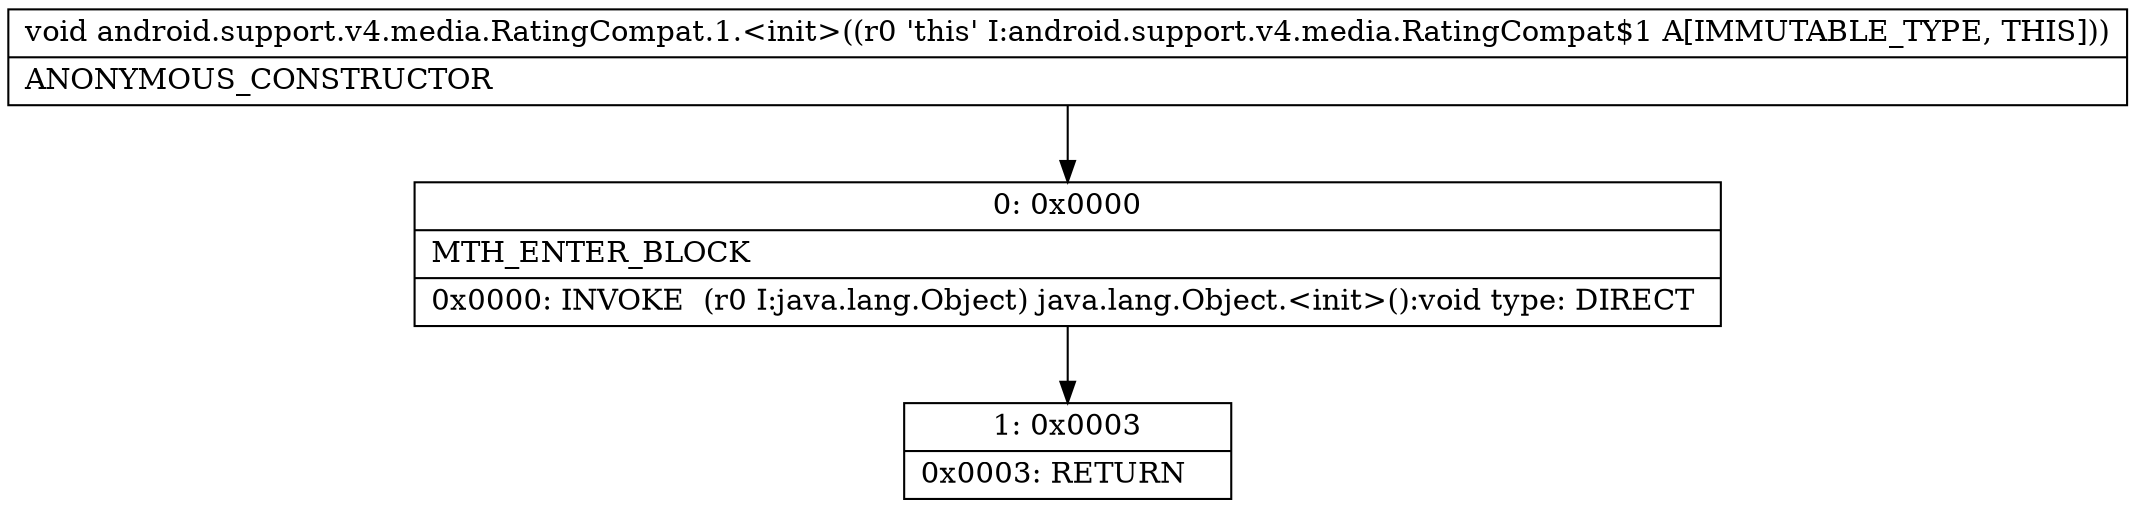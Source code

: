 digraph "CFG forandroid.support.v4.media.RatingCompat.1.\<init\>()V" {
Node_0 [shape=record,label="{0\:\ 0x0000|MTH_ENTER_BLOCK\l|0x0000: INVOKE  (r0 I:java.lang.Object) java.lang.Object.\<init\>():void type: DIRECT \l}"];
Node_1 [shape=record,label="{1\:\ 0x0003|0x0003: RETURN   \l}"];
MethodNode[shape=record,label="{void android.support.v4.media.RatingCompat.1.\<init\>((r0 'this' I:android.support.v4.media.RatingCompat$1 A[IMMUTABLE_TYPE, THIS]))  | ANONYMOUS_CONSTRUCTOR\l}"];
MethodNode -> Node_0;
Node_0 -> Node_1;
}

